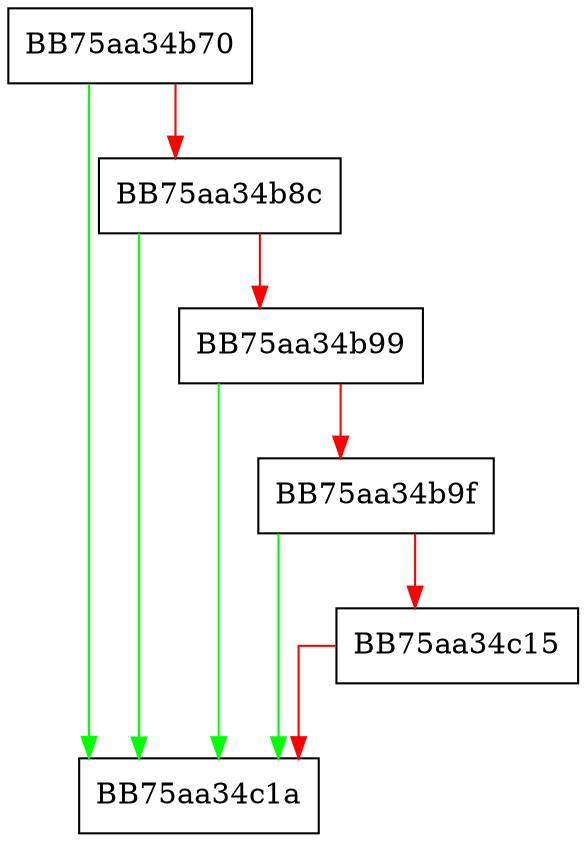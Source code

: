 digraph cow {
  node [shape="box"];
  graph [splines=ortho];
  BB75aa34b70 -> BB75aa34c1a [color="green"];
  BB75aa34b70 -> BB75aa34b8c [color="red"];
  BB75aa34b8c -> BB75aa34c1a [color="green"];
  BB75aa34b8c -> BB75aa34b99 [color="red"];
  BB75aa34b99 -> BB75aa34c1a [color="green"];
  BB75aa34b99 -> BB75aa34b9f [color="red"];
  BB75aa34b9f -> BB75aa34c1a [color="green"];
  BB75aa34b9f -> BB75aa34c15 [color="red"];
  BB75aa34c15 -> BB75aa34c1a [color="red"];
}